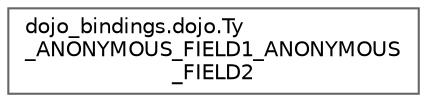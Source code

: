 digraph "Graphical Class Hierarchy"
{
 // LATEX_PDF_SIZE
  bgcolor="transparent";
  edge [fontname=Helvetica,fontsize=10,labelfontname=Helvetica,labelfontsize=10];
  node [fontname=Helvetica,fontsize=10,shape=box,height=0.2,width=0.4];
  rankdir="LR";
  Node0 [id="Node000000",label="dojo_bindings.dojo.Ty\l_ANONYMOUS_FIELD1_ANONYMOUS\l_FIELD2",height=0.2,width=0.4,color="grey40", fillcolor="white", style="filled",URL="$structdojo__bindings_1_1dojo_1_1_ty___a_n_o_n_y_m_o_u_s___f_i_e_l_d1___a_n_o_n_y_m_o_u_s___f_i_e_l_d2.html",tooltip=" "];
}
